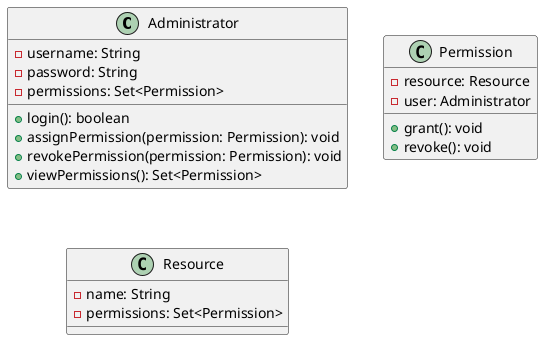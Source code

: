 @startuml
    class Administrator {
        - username: String
        - password: String
        - permissions: Set<Permission>

        + login(): boolean
        + assignPermission(permission: Permission): void
        + revokePermission(permission: Permission): void
        + viewPermissions(): Set<Permission>
    }

    class Permission {
        - resource: Resource
        - user: Administrator

        + grant(): void
        + revoke(): void
    }

    class Resource {
        - name: String
        - permissions: Set<Permission>
    }
    @enduml